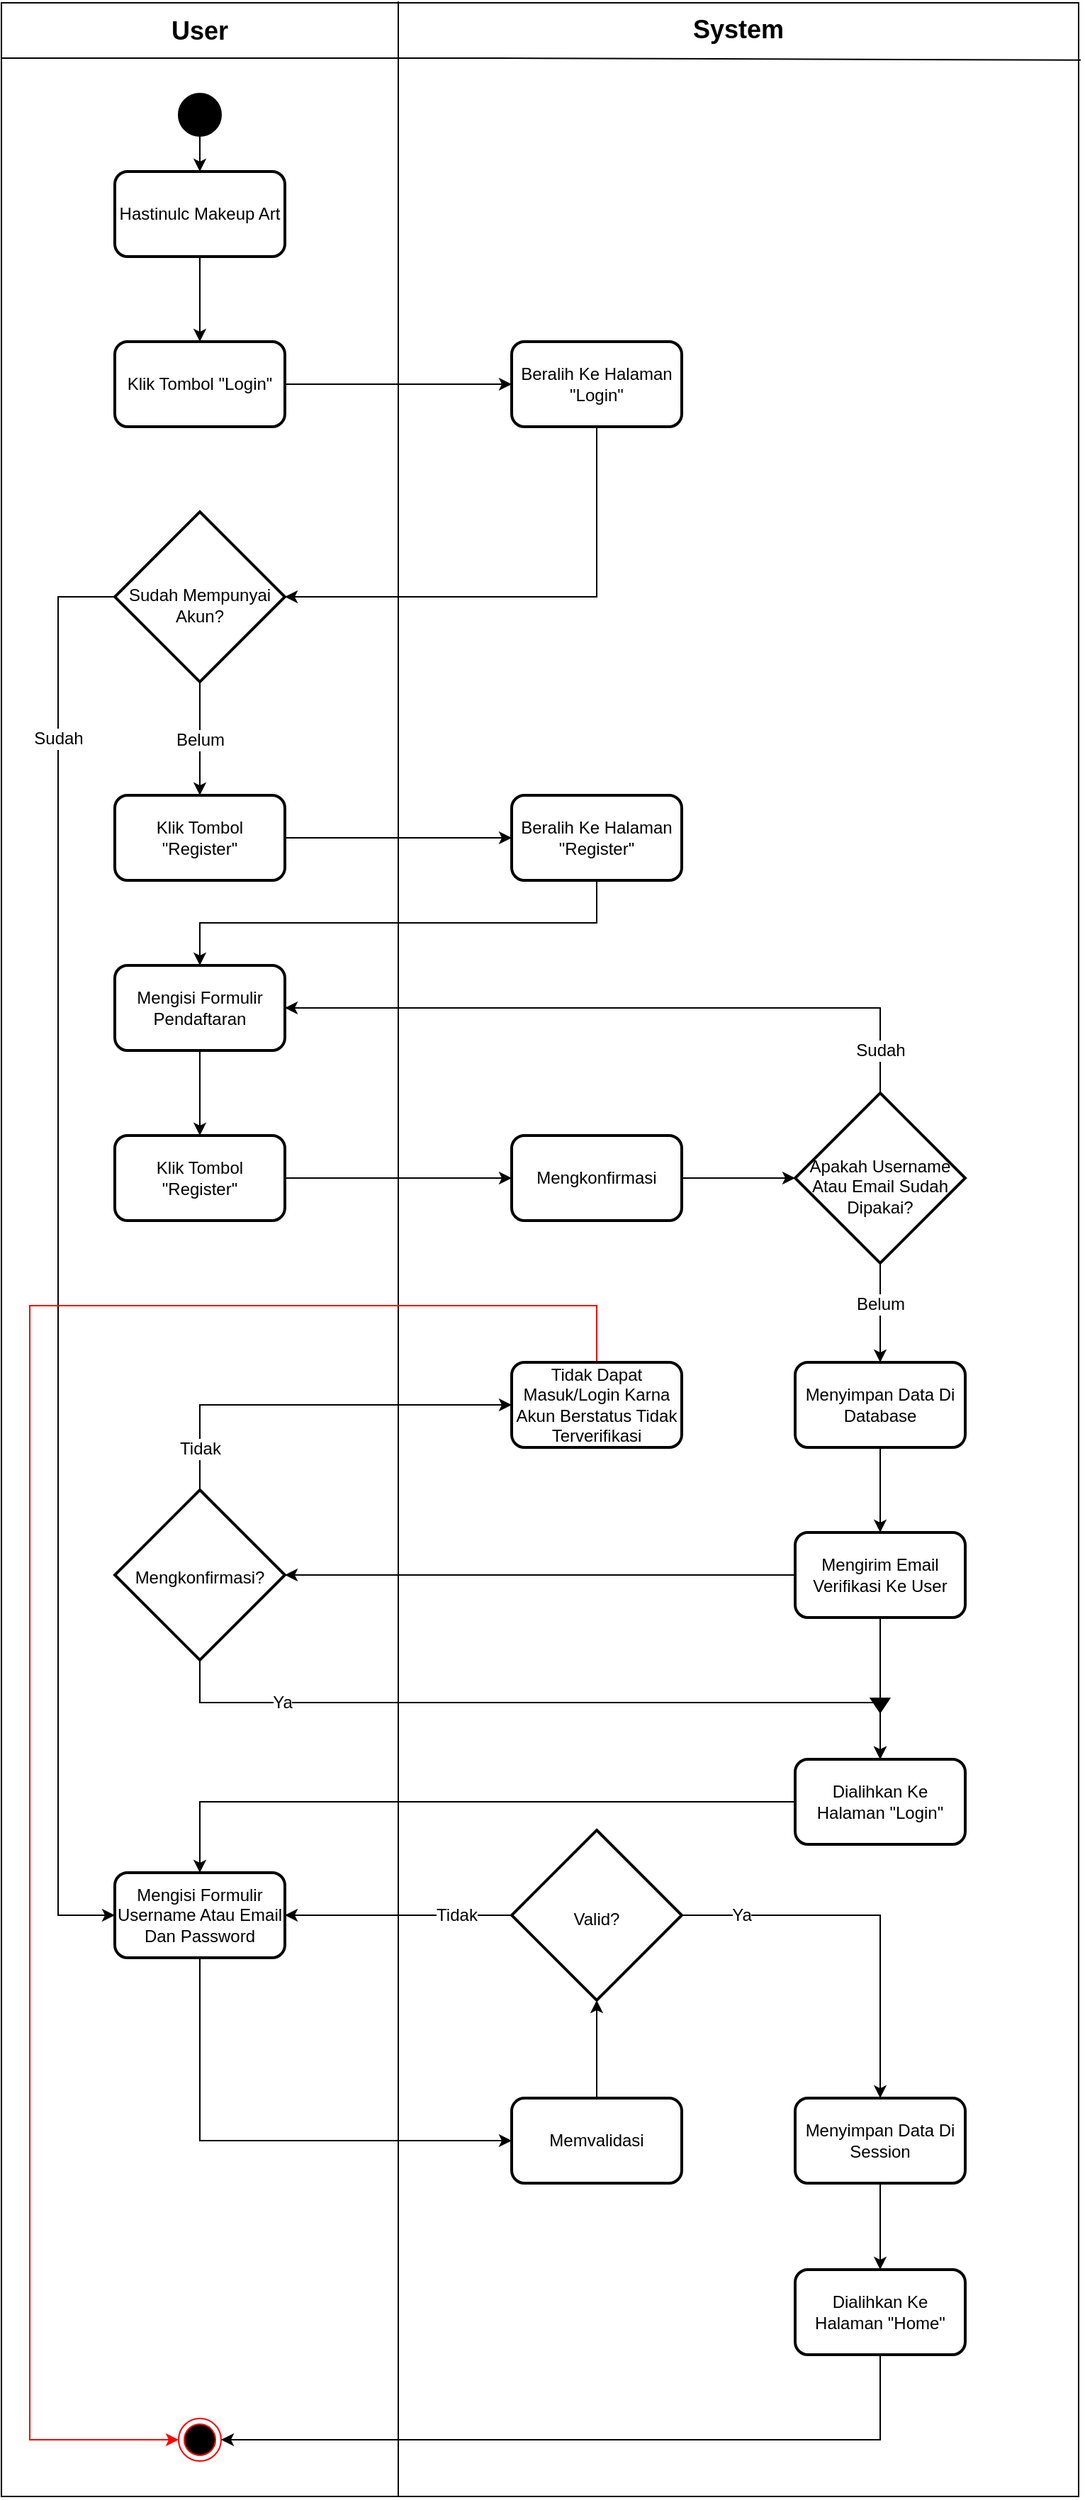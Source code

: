 <mxfile version="26.0.16">
  <diagram name="Page-1" id="WASLpTwy2ZbQWI6ii88h">
    <mxGraphModel dx="1247" dy="727" grid="1" gridSize="10" guides="1" tooltips="1" connect="1" arrows="1" fold="1" page="1" pageScale="1" pageWidth="850" pageHeight="1100" math="0" shadow="0">
      <root>
        <mxCell id="0" />
        <mxCell id="1" parent="0" />
        <mxCell id="7nAhwSSTOHI013ocTRrG-188" value="" style="rounded=0;whiteSpace=wrap;html=1;fillColor=none;" parent="1" vertex="1">
          <mxGeometry x="40" y="40.97" width="760" height="1759.03" as="geometry" />
        </mxCell>
        <mxCell id="7nAhwSSTOHI013ocTRrG-128" value="" style="endArrow=none;html=1;rounded=0;" parent="1" edge="1">
          <mxGeometry width="50" height="50" relative="1" as="geometry">
            <mxPoint x="320" y="1800" as="sourcePoint" />
            <mxPoint x="320" y="40" as="targetPoint" />
          </mxGeometry>
        </mxCell>
        <mxCell id="7nAhwSSTOHI013ocTRrG-129" value="" style="endArrow=none;html=1;rounded=0;entryX=1.002;entryY=0.023;entryDx=0;entryDy=0;entryPerimeter=0;" parent="1" target="7nAhwSSTOHI013ocTRrG-188" edge="1">
          <mxGeometry width="50" height="50" relative="1" as="geometry">
            <mxPoint x="40" y="80" as="sourcePoint" />
            <mxPoint x="760" y="80" as="targetPoint" />
            <Array as="points">
              <mxPoint x="390" y="80" />
            </Array>
          </mxGeometry>
        </mxCell>
        <mxCell id="7nAhwSSTOHI013ocTRrG-130" value="User" style="text;html=1;align=center;verticalAlign=middle;whiteSpace=wrap;rounded=0;fontSize=18;fontStyle=1" parent="1" vertex="1">
          <mxGeometry x="40" y="40.97" width="280" height="40" as="geometry" />
        </mxCell>
        <mxCell id="_p5EBCPVnYr-h8DB5MFF-2" value="" style="edgeStyle=orthogonalEdgeStyle;rounded=0;orthogonalLoop=1;jettySize=auto;html=1;fontSize=12;" parent="1" source="7nAhwSSTOHI013ocTRrG-132" target="_p5EBCPVnYr-h8DB5MFF-1" edge="1">
          <mxGeometry relative="1" as="geometry" />
        </mxCell>
        <mxCell id="7nAhwSSTOHI013ocTRrG-132" value="" style="ellipse;whiteSpace=wrap;html=1;aspect=fixed;labelBackgroundColor=none;fillColor=#000000;fontSize=12;" parent="1" vertex="1">
          <mxGeometry x="165" y="104.97" width="30" height="30" as="geometry" />
        </mxCell>
        <mxCell id="20DuT2QTR_UrF6RUShH2-7" style="edgeStyle=orthogonalEdgeStyle;rounded=0;orthogonalLoop=1;jettySize=auto;html=1;fontSize=12;" parent="1" source="7nAhwSSTOHI013ocTRrG-135" target="20DuT2QTR_UrF6RUShH2-6" edge="1">
          <mxGeometry relative="1" as="geometry" />
        </mxCell>
        <mxCell id="20DuT2QTR_UrF6RUShH2-11" value="Belum" style="edgeLabel;html=1;align=center;verticalAlign=middle;resizable=0;points=[];fontSize=12;" parent="20DuT2QTR_UrF6RUShH2-7" vertex="1" connectable="0">
          <mxGeometry x="-0.218" y="-3" relative="1" as="geometry">
            <mxPoint x="3" y="9" as="offset" />
          </mxGeometry>
        </mxCell>
        <mxCell id="20DuT2QTR_UrF6RUShH2-15" style="edgeStyle=orthogonalEdgeStyle;rounded=0;orthogonalLoop=1;jettySize=auto;html=1;entryX=0;entryY=0.5;entryDx=0;entryDy=0;fontSize=12;" parent="1" source="7nAhwSSTOHI013ocTRrG-135" target="_p5EBCPVnYr-h8DB5MFF-4" edge="1">
          <mxGeometry relative="1" as="geometry">
            <Array as="points">
              <mxPoint x="80" y="460" />
              <mxPoint x="80" y="1390" />
            </Array>
          </mxGeometry>
        </mxCell>
        <mxCell id="20DuT2QTR_UrF6RUShH2-16" value="Sudah" style="edgeLabel;html=1;align=center;verticalAlign=middle;resizable=0;points=[];fontSize=12;" parent="20DuT2QTR_UrF6RUShH2-15" vertex="1" connectable="0">
          <mxGeometry x="-0.733" relative="1" as="geometry">
            <mxPoint y="5" as="offset" />
          </mxGeometry>
        </mxCell>
        <mxCell id="7nAhwSSTOHI013ocTRrG-135" value="Sudah Mempunyai Akun?" style="strokeWidth=2;html=1;shape=mxgraph.flowchart.decision;whiteSpace=wrap;spacingTop=12;fontSize=12;" parent="1" vertex="1">
          <mxGeometry x="120" y="400" width="120" height="120" as="geometry" />
        </mxCell>
        <mxCell id="7nAhwSSTOHI013ocTRrG-177" value="" style="ellipse;html=1;shape=endState;fillColor=#000000;strokeColor=#ff0000;fontSize=12;" parent="1" vertex="1">
          <mxGeometry x="165" y="1745" width="30" height="30" as="geometry" />
        </mxCell>
        <mxCell id="7nAhwSSTOHI013ocTRrG-131" value="System" style="text;html=1;align=center;verticalAlign=middle;whiteSpace=wrap;rounded=0;fontSize=18;fontStyle=1" parent="1" vertex="1">
          <mxGeometry x="320" y="40" width="480" height="40" as="geometry" />
        </mxCell>
        <mxCell id="20DuT2QTR_UrF6RUShH2-2" value="" style="edgeStyle=orthogonalEdgeStyle;rounded=0;orthogonalLoop=1;jettySize=auto;html=1;fontSize=12;" parent="1" source="_p5EBCPVnYr-h8DB5MFF-1" target="20DuT2QTR_UrF6RUShH2-1" edge="1">
          <mxGeometry relative="1" as="geometry" />
        </mxCell>
        <mxCell id="_p5EBCPVnYr-h8DB5MFF-1" value="Hastinulc Makeup Art" style="rounded=1;whiteSpace=wrap;html=1;strokeWidth=2;fontSize=12;" parent="1" vertex="1">
          <mxGeometry x="120" y="160" width="120" height="60" as="geometry" />
        </mxCell>
        <mxCell id="_p5EBCPVnYr-h8DB5MFF-15" style="edgeStyle=orthogonalEdgeStyle;rounded=0;orthogonalLoop=1;jettySize=auto;html=1;entryX=0;entryY=0.5;entryDx=0;entryDy=0;fontSize=12;" parent="1" source="_p5EBCPVnYr-h8DB5MFF-4" target="_p5EBCPVnYr-h8DB5MFF-14" edge="1">
          <mxGeometry relative="1" as="geometry">
            <Array as="points">
              <mxPoint x="180" y="1549" />
            </Array>
          </mxGeometry>
        </mxCell>
        <mxCell id="_p5EBCPVnYr-h8DB5MFF-4" value="Mengisi Formulir Username Atau Email Dan Password" style="rounded=1;whiteSpace=wrap;html=1;strokeWidth=2;fontSize=12;" parent="1" vertex="1">
          <mxGeometry x="120" y="1360" width="120" height="60" as="geometry" />
        </mxCell>
        <mxCell id="_p5EBCPVnYr-h8DB5MFF-31" value="" style="edgeStyle=orthogonalEdgeStyle;rounded=0;orthogonalLoop=1;jettySize=auto;html=1;fontSize=12;" parent="1" source="_p5EBCPVnYr-h8DB5MFF-14" target="_p5EBCPVnYr-h8DB5MFF-30" edge="1">
          <mxGeometry relative="1" as="geometry" />
        </mxCell>
        <mxCell id="_p5EBCPVnYr-h8DB5MFF-14" value="Memvalidasi" style="rounded=1;whiteSpace=wrap;html=1;strokeWidth=2;fontSize=12;" parent="1" vertex="1">
          <mxGeometry x="400" y="1519.03" width="120" height="60" as="geometry" />
        </mxCell>
        <mxCell id="20DuT2QTR_UrF6RUShH2-37" style="edgeStyle=orthogonalEdgeStyle;rounded=0;orthogonalLoop=1;jettySize=auto;html=1;fontSize=12;" parent="1" source="_p5EBCPVnYr-h8DB5MFF-18" target="20DuT2QTR_UrF6RUShH2-35" edge="1">
          <mxGeometry relative="1" as="geometry" />
        </mxCell>
        <mxCell id="_p5EBCPVnYr-h8DB5MFF-18" value="Mengisi Formulir Pendaftaran" style="rounded=1;whiteSpace=wrap;html=1;strokeWidth=2;fontSize=12;" parent="1" vertex="1">
          <mxGeometry x="120" y="720" width="120" height="60" as="geometry" />
        </mxCell>
        <mxCell id="_p5EBCPVnYr-h8DB5MFF-24" style="edgeStyle=orthogonalEdgeStyle;rounded=0;orthogonalLoop=1;jettySize=auto;html=1;entryX=1;entryY=0.5;entryDx=0;entryDy=0;strokeColor=#000000;fontSize=12;" parent="1" source="_p5EBCPVnYr-h8DB5MFF-22" target="_p5EBCPVnYr-h8DB5MFF-18" edge="1">
          <mxGeometry relative="1" as="geometry">
            <Array as="points">
              <mxPoint x="660" y="750" />
            </Array>
          </mxGeometry>
        </mxCell>
        <mxCell id="_p5EBCPVnYr-h8DB5MFF-25" value="Sudah" style="edgeLabel;html=1;align=center;verticalAlign=middle;resizable=0;points=[];fontSize=12;" parent="_p5EBCPVnYr-h8DB5MFF-24" vertex="1" connectable="0">
          <mxGeometry x="-0.386" y="-1" relative="1" as="geometry">
            <mxPoint x="87" y="31" as="offset" />
          </mxGeometry>
        </mxCell>
        <mxCell id="20DuT2QTR_UrF6RUShH2-17" value="" style="edgeStyle=orthogonalEdgeStyle;rounded=0;orthogonalLoop=1;jettySize=auto;html=1;fontSize=12;" parent="1" source="_p5EBCPVnYr-h8DB5MFF-22" target="_p5EBCPVnYr-h8DB5MFF-26" edge="1">
          <mxGeometry relative="1" as="geometry" />
        </mxCell>
        <mxCell id="20DuT2QTR_UrF6RUShH2-18" value="Belum" style="edgeLabel;html=1;align=center;verticalAlign=middle;resizable=0;points=[];fontSize=12;" parent="20DuT2QTR_UrF6RUShH2-17" vertex="1" connectable="0">
          <mxGeometry x="-0.169" y="-1" relative="1" as="geometry">
            <mxPoint x="1" as="offset" />
          </mxGeometry>
        </mxCell>
        <mxCell id="_p5EBCPVnYr-h8DB5MFF-22" value="&lt;font&gt;Apakah Username Atau Email Sudah Dipakai?&lt;/font&gt;" style="strokeWidth=2;html=1;shape=mxgraph.flowchart.decision;whiteSpace=wrap;spacingTop=12;fontSize=12;" parent="1" vertex="1">
          <mxGeometry x="600" y="810" width="120" height="120" as="geometry" />
        </mxCell>
        <mxCell id="20DuT2QTR_UrF6RUShH2-20" style="edgeStyle=orthogonalEdgeStyle;rounded=0;orthogonalLoop=1;jettySize=auto;html=1;entryX=0.5;entryY=0;entryDx=0;entryDy=0;fontSize=12;" parent="1" source="_p5EBCPVnYr-h8DB5MFF-26" target="20DuT2QTR_UrF6RUShH2-19" edge="1">
          <mxGeometry relative="1" as="geometry" />
        </mxCell>
        <mxCell id="_p5EBCPVnYr-h8DB5MFF-26" value="Menyimpan Data Di Database" style="rounded=1;whiteSpace=wrap;html=1;strokeWidth=2;fontSize=12;" parent="1" vertex="1">
          <mxGeometry x="600" y="1000" width="120" height="60" as="geometry" />
        </mxCell>
        <mxCell id="_p5EBCPVnYr-h8DB5MFF-32" style="edgeStyle=orthogonalEdgeStyle;rounded=0;orthogonalLoop=1;jettySize=auto;html=1;exitX=0;exitY=0.5;exitDx=0;exitDy=0;exitPerimeter=0;entryX=1;entryY=0.5;entryDx=0;entryDy=0;fontSize=12;" parent="1" source="_p5EBCPVnYr-h8DB5MFF-30" target="_p5EBCPVnYr-h8DB5MFF-4" edge="1">
          <mxGeometry relative="1" as="geometry">
            <Array as="points" />
          </mxGeometry>
        </mxCell>
        <mxCell id="_p5EBCPVnYr-h8DB5MFF-33" value="Tidak" style="edgeLabel;html=1;align=center;verticalAlign=middle;resizable=0;points=[];fontSize=12;" parent="_p5EBCPVnYr-h8DB5MFF-32" vertex="1" connectable="0">
          <mxGeometry x="-0.244" relative="1" as="geometry">
            <mxPoint x="21" as="offset" />
          </mxGeometry>
        </mxCell>
        <mxCell id="_p5EBCPVnYr-h8DB5MFF-35" style="edgeStyle=orthogonalEdgeStyle;rounded=0;orthogonalLoop=1;jettySize=auto;html=1;entryX=0.5;entryY=0;entryDx=0;entryDy=0;fontSize=12;" parent="1" source="_p5EBCPVnYr-h8DB5MFF-30" target="_p5EBCPVnYr-h8DB5MFF-37" edge="1">
          <mxGeometry relative="1" as="geometry" />
        </mxCell>
        <mxCell id="_p5EBCPVnYr-h8DB5MFF-36" value="Ya" style="edgeLabel;html=1;align=center;verticalAlign=middle;resizable=0;points=[];fontSize=12;" parent="_p5EBCPVnYr-h8DB5MFF-35" vertex="1" connectable="0">
          <mxGeometry x="-0.651" relative="1" as="geometry">
            <mxPoint x="-5" as="offset" />
          </mxGeometry>
        </mxCell>
        <mxCell id="_p5EBCPVnYr-h8DB5MFF-30" value="&lt;font&gt;Valid?&lt;/font&gt;" style="strokeWidth=2;html=1;shape=mxgraph.flowchart.decision;whiteSpace=wrap;spacingTop=6;spacing=2;fontSize=12;" parent="1" vertex="1">
          <mxGeometry x="400" y="1330" width="120" height="120" as="geometry" />
        </mxCell>
        <mxCell id="20DuT2QTR_UrF6RUShH2-39" style="edgeStyle=orthogonalEdgeStyle;rounded=0;orthogonalLoop=1;jettySize=auto;html=1;entryX=1;entryY=0.5;entryDx=0;entryDy=0;fontSize=12;" parent="1" source="_p5EBCPVnYr-h8DB5MFF-34" target="7nAhwSSTOHI013ocTRrG-177" edge="1">
          <mxGeometry relative="1" as="geometry">
            <Array as="points">
              <mxPoint x="660" y="1760" />
            </Array>
          </mxGeometry>
        </mxCell>
        <mxCell id="_p5EBCPVnYr-h8DB5MFF-34" value="&lt;div&gt;Dialihkan Ke Halaman &quot;Home&quot;&lt;/div&gt;" style="rounded=1;whiteSpace=wrap;html=1;strokeWidth=2;fontSize=12;" parent="1" vertex="1">
          <mxGeometry x="600" y="1640" width="120" height="60" as="geometry" />
        </mxCell>
        <mxCell id="_p5EBCPVnYr-h8DB5MFF-38" value="" style="edgeStyle=orthogonalEdgeStyle;rounded=0;orthogonalLoop=1;jettySize=auto;html=1;fontSize=12;" parent="1" source="_p5EBCPVnYr-h8DB5MFF-37" target="_p5EBCPVnYr-h8DB5MFF-34" edge="1">
          <mxGeometry relative="1" as="geometry" />
        </mxCell>
        <mxCell id="_p5EBCPVnYr-h8DB5MFF-37" value="Menyimpan Data Di Session" style="rounded=1;whiteSpace=wrap;html=1;strokeWidth=2;fontSize=12;" parent="1" vertex="1">
          <mxGeometry x="600" y="1519.03" width="120" height="60" as="geometry" />
        </mxCell>
        <mxCell id="20DuT2QTR_UrF6RUShH2-4" style="edgeStyle=orthogonalEdgeStyle;rounded=0;orthogonalLoop=1;jettySize=auto;html=1;entryX=0;entryY=0.5;entryDx=0;entryDy=0;fontSize=12;" parent="1" source="20DuT2QTR_UrF6RUShH2-1" target="20DuT2QTR_UrF6RUShH2-3" edge="1">
          <mxGeometry relative="1" as="geometry" />
        </mxCell>
        <mxCell id="20DuT2QTR_UrF6RUShH2-1" value="Klik Tombol &quot;Login&quot;" style="rounded=1;whiteSpace=wrap;html=1;strokeWidth=2;fontSize=12;" parent="1" vertex="1">
          <mxGeometry x="120" y="280" width="120" height="60" as="geometry" />
        </mxCell>
        <mxCell id="20DuT2QTR_UrF6RUShH2-3" value="Beralih Ke Halaman &quot;Login&quot;" style="rounded=1;whiteSpace=wrap;html=1;strokeWidth=2;fontSize=12;" parent="1" vertex="1">
          <mxGeometry x="400" y="280" width="120" height="60" as="geometry" />
        </mxCell>
        <mxCell id="20DuT2QTR_UrF6RUShH2-5" style="edgeStyle=orthogonalEdgeStyle;rounded=0;orthogonalLoop=1;jettySize=auto;html=1;entryX=1;entryY=0.5;entryDx=0;entryDy=0;entryPerimeter=0;fontSize=12;" parent="1" source="20DuT2QTR_UrF6RUShH2-3" target="7nAhwSSTOHI013ocTRrG-135" edge="1">
          <mxGeometry relative="1" as="geometry">
            <Array as="points">
              <mxPoint x="460" y="460" />
            </Array>
          </mxGeometry>
        </mxCell>
        <mxCell id="20DuT2QTR_UrF6RUShH2-9" style="edgeStyle=orthogonalEdgeStyle;rounded=0;orthogonalLoop=1;jettySize=auto;html=1;entryX=0;entryY=0.5;entryDx=0;entryDy=0;fontSize=12;" parent="1" source="20DuT2QTR_UrF6RUShH2-6" target="20DuT2QTR_UrF6RUShH2-8" edge="1">
          <mxGeometry relative="1" as="geometry" />
        </mxCell>
        <mxCell id="20DuT2QTR_UrF6RUShH2-6" value="Klik Tombol&lt;div&gt;&quot;Register&quot;&lt;/div&gt;" style="rounded=1;whiteSpace=wrap;html=1;strokeWidth=2;fontSize=12;" parent="1" vertex="1">
          <mxGeometry x="120" y="600" width="120" height="60" as="geometry" />
        </mxCell>
        <mxCell id="20DuT2QTR_UrF6RUShH2-10" style="edgeStyle=orthogonalEdgeStyle;rounded=0;orthogonalLoop=1;jettySize=auto;html=1;entryX=0.5;entryY=0;entryDx=0;entryDy=0;fontSize=12;" parent="1" source="20DuT2QTR_UrF6RUShH2-8" target="_p5EBCPVnYr-h8DB5MFF-18" edge="1">
          <mxGeometry relative="1" as="geometry">
            <Array as="points">
              <mxPoint x="460" y="690" />
              <mxPoint x="180" y="690" />
            </Array>
          </mxGeometry>
        </mxCell>
        <mxCell id="20DuT2QTR_UrF6RUShH2-8" value="Beralih Ke Halaman &quot;Register&quot;" style="rounded=1;whiteSpace=wrap;html=1;strokeWidth=2;fontSize=12;" parent="1" vertex="1">
          <mxGeometry x="400" y="600" width="120" height="60" as="geometry" />
        </mxCell>
        <mxCell id="20DuT2QTR_UrF6RUShH2-12" value="Mengkonfirmasi" style="rounded=1;whiteSpace=wrap;html=1;strokeWidth=2;fontSize=12;" parent="1" vertex="1">
          <mxGeometry x="400" y="840" width="120" height="60" as="geometry" />
        </mxCell>
        <mxCell id="20DuT2QTR_UrF6RUShH2-14" style="edgeStyle=orthogonalEdgeStyle;rounded=0;orthogonalLoop=1;jettySize=auto;html=1;entryX=0;entryY=0.5;entryDx=0;entryDy=0;entryPerimeter=0;fontSize=12;" parent="1" source="20DuT2QTR_UrF6RUShH2-12" target="_p5EBCPVnYr-h8DB5MFF-22" edge="1">
          <mxGeometry relative="1" as="geometry" />
        </mxCell>
        <mxCell id="20DuT2QTR_UrF6RUShH2-43" style="edgeStyle=orthogonalEdgeStyle;rounded=0;orthogonalLoop=1;jettySize=auto;html=1;fontSize=12;" parent="1" source="20DuT2QTR_UrF6RUShH2-19" edge="1">
          <mxGeometry relative="1" as="geometry">
            <mxPoint x="660" y="1280" as="targetPoint" />
          </mxGeometry>
        </mxCell>
        <mxCell id="20DuT2QTR_UrF6RUShH2-19" value="Mengirim Email Verifikasi Ke User" style="rounded=1;whiteSpace=wrap;html=1;strokeWidth=2;fontSize=12;" parent="1" vertex="1">
          <mxGeometry x="600" y="1120" width="120" height="60" as="geometry" />
        </mxCell>
        <mxCell id="20DuT2QTR_UrF6RUShH2-27" style="edgeStyle=orthogonalEdgeStyle;rounded=0;orthogonalLoop=1;jettySize=auto;html=1;entryX=0;entryY=0.5;entryDx=0;entryDy=0;fontSize=12;" parent="1" source="20DuT2QTR_UrF6RUShH2-21" target="20DuT2QTR_UrF6RUShH2-26" edge="1">
          <mxGeometry relative="1" as="geometry">
            <Array as="points">
              <mxPoint x="180" y="1030" />
            </Array>
          </mxGeometry>
        </mxCell>
        <mxCell id="20DuT2QTR_UrF6RUShH2-30" value="Tidak" style="edgeLabel;html=1;align=center;verticalAlign=middle;resizable=0;points=[];fontSize=12;" parent="20DuT2QTR_UrF6RUShH2-27" vertex="1" connectable="0">
          <mxGeometry x="-0.81" y="1" relative="1" as="geometry">
            <mxPoint x="1" y="-3" as="offset" />
          </mxGeometry>
        </mxCell>
        <mxCell id="20DuT2QTR_UrF6RUShH2-21" value="&lt;font&gt;Mengkonfirmasi?&lt;/font&gt;" style="strokeWidth=2;html=1;shape=mxgraph.flowchart.decision;whiteSpace=wrap;spacingTop=4;fontSize=12;" parent="1" vertex="1">
          <mxGeometry x="120" y="1090" width="120" height="120" as="geometry" />
        </mxCell>
        <mxCell id="20DuT2QTR_UrF6RUShH2-22" style="edgeStyle=orthogonalEdgeStyle;rounded=0;orthogonalLoop=1;jettySize=auto;html=1;entryX=1;entryY=0.5;entryDx=0;entryDy=0;entryPerimeter=0;fontSize=12;" parent="1" source="20DuT2QTR_UrF6RUShH2-19" target="20DuT2QTR_UrF6RUShH2-21" edge="1">
          <mxGeometry relative="1" as="geometry" />
        </mxCell>
        <mxCell id="20DuT2QTR_UrF6RUShH2-25" style="edgeStyle=orthogonalEdgeStyle;rounded=0;orthogonalLoop=1;jettySize=auto;html=1;fontSize=12;" parent="1" source="20DuT2QTR_UrF6RUShH2-23" target="_p5EBCPVnYr-h8DB5MFF-4" edge="1">
          <mxGeometry relative="1" as="geometry" />
        </mxCell>
        <mxCell id="20DuT2QTR_UrF6RUShH2-23" value="Dialihkan Ke Halaman &quot;Login&quot;" style="rounded=1;whiteSpace=wrap;html=1;strokeWidth=2;fontSize=12;" parent="1" vertex="1">
          <mxGeometry x="600" y="1280" width="120" height="60" as="geometry" />
        </mxCell>
        <mxCell id="20DuT2QTR_UrF6RUShH2-38" style="edgeStyle=orthogonalEdgeStyle;rounded=0;orthogonalLoop=1;jettySize=auto;html=1;entryX=0;entryY=0.5;entryDx=0;entryDy=0;fontColor=#000000;strokeColor=#FF0000;fontSize=12;" parent="1" source="20DuT2QTR_UrF6RUShH2-26" target="7nAhwSSTOHI013ocTRrG-177" edge="1">
          <mxGeometry relative="1" as="geometry">
            <Array as="points">
              <mxPoint x="460" y="960" />
              <mxPoint x="60" y="960" />
              <mxPoint x="60" y="1760" />
            </Array>
          </mxGeometry>
        </mxCell>
        <mxCell id="20DuT2QTR_UrF6RUShH2-26" value="&lt;font&gt;Tidak Dapat Masuk/Login Karna Akun Berstatus Tidak Terverifikasi&lt;/font&gt;" style="rounded=1;whiteSpace=wrap;html=1;strokeWidth=2;fontSize=12;" parent="1" vertex="1">
          <mxGeometry x="400" y="1000" width="120" height="60" as="geometry" />
        </mxCell>
        <mxCell id="20DuT2QTR_UrF6RUShH2-36" style="edgeStyle=orthogonalEdgeStyle;rounded=0;orthogonalLoop=1;jettySize=auto;html=1;entryX=0;entryY=0.5;entryDx=0;entryDy=0;fontSize=12;" parent="1" source="20DuT2QTR_UrF6RUShH2-35" target="20DuT2QTR_UrF6RUShH2-12" edge="1">
          <mxGeometry relative="1" as="geometry" />
        </mxCell>
        <mxCell id="20DuT2QTR_UrF6RUShH2-35" value="Klik Tombol&lt;div&gt;&quot;Register&quot;&lt;/div&gt;" style="rounded=1;whiteSpace=wrap;html=1;strokeWidth=2;fontSize=12;" parent="1" vertex="1">
          <mxGeometry x="120" y="840" width="120" height="60" as="geometry" />
        </mxCell>
        <mxCell id="20DuT2QTR_UrF6RUShH2-41" value="" style="edgeStyle=orthogonalEdgeStyle;rounded=0;orthogonalLoop=1;jettySize=auto;html=1;exitX=0.5;exitY=1;exitDx=0;exitDy=0;exitPerimeter=0;entryX=0.5;entryY=0;entryDx=0;entryDy=0;fontSize=12;" parent="1" source="20DuT2QTR_UrF6RUShH2-21" target="20DuT2QTR_UrF6RUShH2-23" edge="1">
          <mxGeometry relative="1" as="geometry">
            <mxPoint x="660" y="1270" as="targetPoint" />
            <mxPoint x="180" y="1210" as="sourcePoint" />
            <Array as="points">
              <mxPoint x="180" y="1240" />
              <mxPoint x="660" y="1240" />
            </Array>
          </mxGeometry>
        </mxCell>
        <mxCell id="20DuT2QTR_UrF6RUShH2-42" value="Ya" style="edgeLabel;html=1;align=center;verticalAlign=middle;resizable=0;points=[];fontSize=12;" parent="20DuT2QTR_UrF6RUShH2-41" vertex="1" connectable="0">
          <mxGeometry x="-0.729" y="3" relative="1" as="geometry">
            <mxPoint x="13" y="3" as="offset" />
          </mxGeometry>
        </mxCell>
        <mxCell id="20DuT2QTR_UrF6RUShH2-40" value="" style="triangle;whiteSpace=wrap;html=1;direction=south;fillColor=#000000;fontSize=12;" parent="1" vertex="1">
          <mxGeometry x="653.33" y="1237" width="13.33" height="10" as="geometry" />
        </mxCell>
      </root>
    </mxGraphModel>
  </diagram>
</mxfile>

